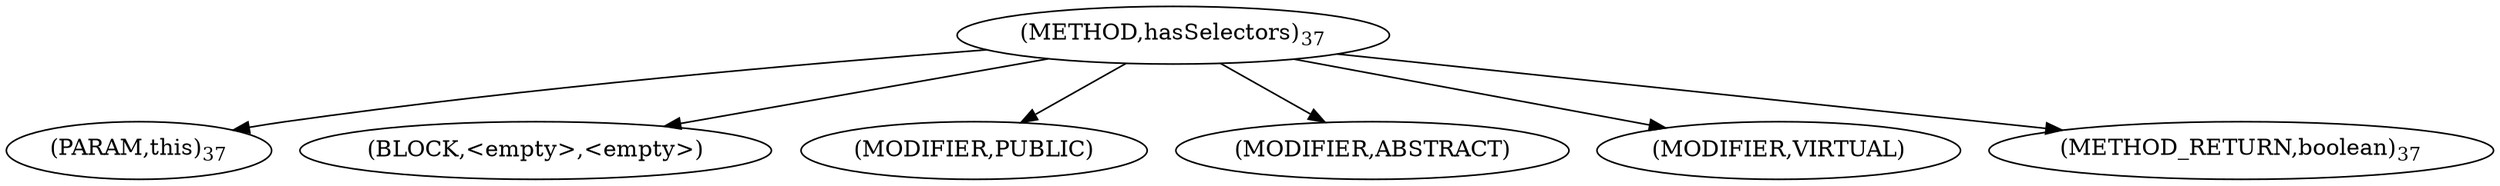 digraph "hasSelectors" {  
"29" [label = <(METHOD,hasSelectors)<SUB>37</SUB>> ]
"30" [label = <(PARAM,this)<SUB>37</SUB>> ]
"31" [label = <(BLOCK,&lt;empty&gt;,&lt;empty&gt;)> ]
"32" [label = <(MODIFIER,PUBLIC)> ]
"33" [label = <(MODIFIER,ABSTRACT)> ]
"34" [label = <(MODIFIER,VIRTUAL)> ]
"35" [label = <(METHOD_RETURN,boolean)<SUB>37</SUB>> ]
  "29" -> "30" 
  "29" -> "31" 
  "29" -> "32" 
  "29" -> "33" 
  "29" -> "34" 
  "29" -> "35" 
}
